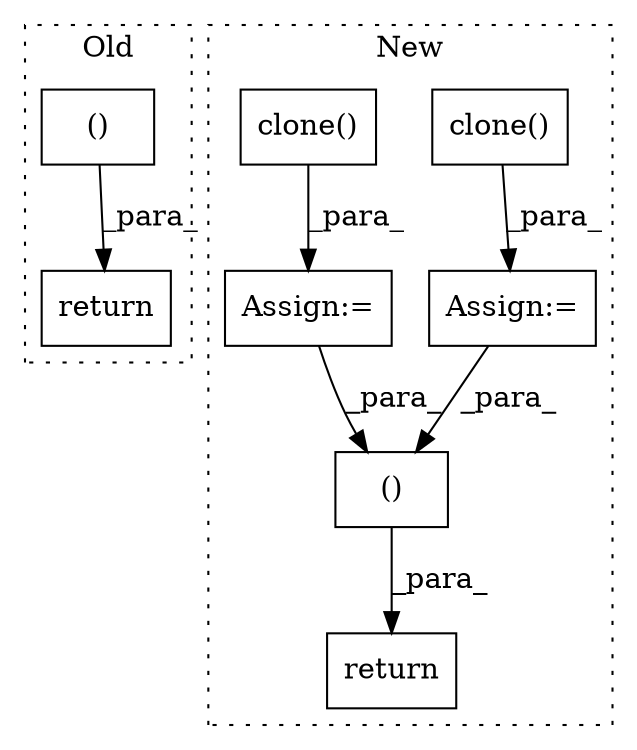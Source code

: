digraph G {
subgraph cluster0 {
1 [label="return" a="93" s="8447" l="7" shape="box"];
7 [label="()" a="54" s="8524" l="122" shape="box"];
label = "Old";
style="dotted";
}
subgraph cluster1 {
2 [label="clone()" a="75" s="5681" l="28" shape="box"];
3 [label="Assign:=" a="68" s="5678" l="3" shape="box"];
4 [label="return" a="93" s="8633" l="7" shape="box"];
5 [label="Assign:=" a="68" s="5730" l="3" shape="box"];
6 [label="()" a="54" s="8650" l="14" shape="box"];
8 [label="clone()" a="75" s="5733" l="30" shape="box"];
label = "New";
style="dotted";
}
2 -> 3 [label="_para_"];
3 -> 6 [label="_para_"];
5 -> 6 [label="_para_"];
6 -> 4 [label="_para_"];
7 -> 1 [label="_para_"];
8 -> 5 [label="_para_"];
}